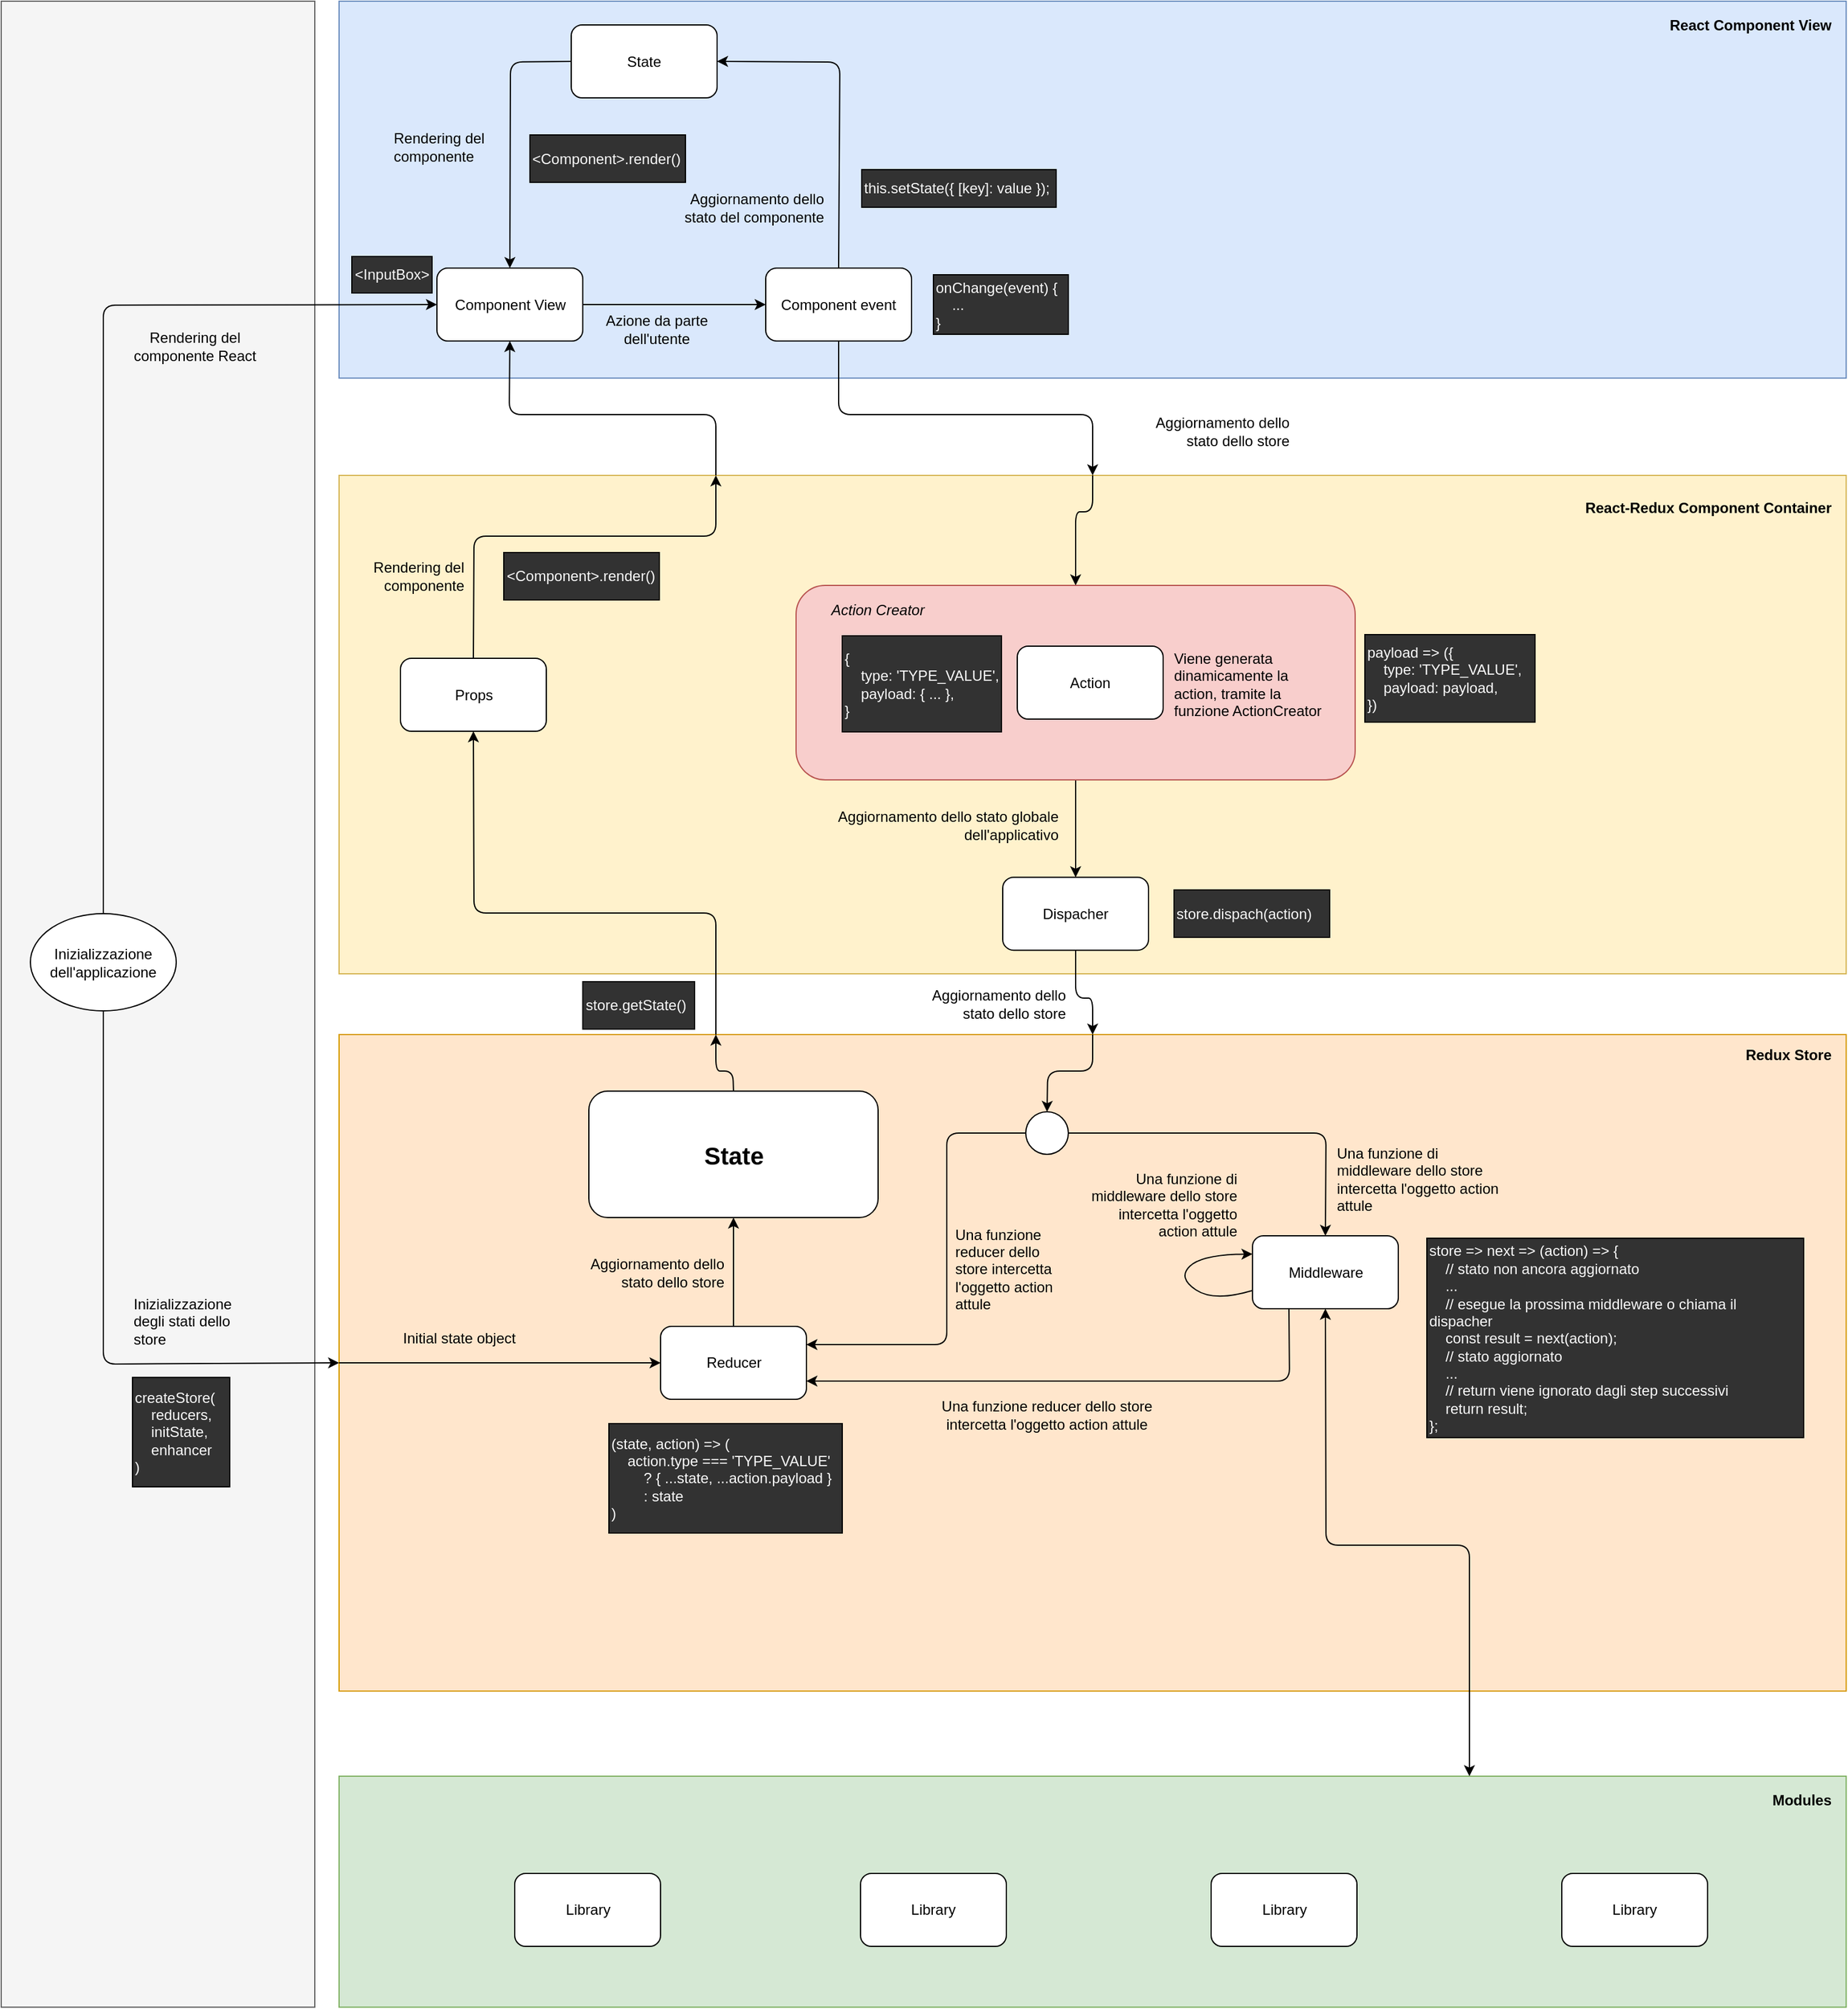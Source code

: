 <mxfile version="10.9.0"><diagram id="uriUVrd0mibFZnge7TzD" name="Page-1"><mxGraphModel dx="1010" dy="555" grid="1" gridSize="10" guides="1" tooltips="1" connect="1" arrows="1" fold="1" page="1" pageScale="1" pageWidth="1654" pageHeight="2336" math="0" shadow="0"><root><mxCell id="0"/><mxCell id="1" parent="0"/><mxCell id="_n1DeUMZnaFZuRZi_ek6-73" value="" style="rounded=0;whiteSpace=wrap;html=1;fillColor=#ffe6cc;strokeColor=#d79b00;" parent="1" vertex="1"><mxGeometry x="310" y="880" width="1240" height="540" as="geometry"/></mxCell><mxCell id="_n1DeUMZnaFZuRZi_ek6-185" style="edgeStyle=orthogonalEdgeStyle;rounded=0;orthogonalLoop=1;jettySize=auto;html=1;exitX=0;exitY=0.5;exitDx=0;exitDy=0;entryX=0;entryY=0.5;entryDx=0;entryDy=0;fontSize=20;" parent="1" source="_n1DeUMZnaFZuRZi_ek6-73" target="GUiGkY_drSPfvhqUomxk-82" edge="1"><mxGeometry relative="1" as="geometry"/></mxCell><mxCell id="GUiGkY_drSPfvhqUomxk-37" value="" style="rounded=0;whiteSpace=wrap;html=1;fillColor=#fff2cc;strokeColor=#d6b656;" parent="1" vertex="1"><mxGeometry x="310" y="420" width="1240" height="410" as="geometry"/></mxCell><mxCell id="_n1DeUMZnaFZuRZi_ek6-64" style="edgeStyle=orthogonalEdgeStyle;rounded=0;orthogonalLoop=1;jettySize=auto;html=1;exitX=0.5;exitY=1;exitDx=0;exitDy=0;entryX=0.5;entryY=0;entryDx=0;entryDy=0;" parent="1" source="_n1DeUMZnaFZuRZi_ek6-49" target="_n1DeUMZnaFZuRZi_ek6-11" edge="1"><mxGeometry relative="1" as="geometry"/></mxCell><mxCell id="_n1DeUMZnaFZuRZi_ek6-49" value="" style="rounded=1;whiteSpace=wrap;html=1;align=left;fillColor=#f8cecc;strokeColor=#b85450;" parent="1" vertex="1"><mxGeometry x="686" y="510.5" width="460" height="160" as="geometry"/></mxCell><mxCell id="GUiGkY_drSPfvhqUomxk-43" value="" style="rounded=0;whiteSpace=wrap;html=1;fillColor=#d5e8d4;strokeColor=#82b366;" parent="1" vertex="1"><mxGeometry x="310" y="1490" width="1240" height="190" as="geometry"/></mxCell><mxCell id="GUiGkY_drSPfvhqUomxk-91" value="" style="rounded=0;whiteSpace=wrap;html=1;fillColor=#f5f5f5;align=left;strokeColor=#666666;fontColor=#333333;" parent="1" vertex="1"><mxGeometry x="32" y="30" width="258" height="1650" as="geometry"/></mxCell><mxCell id="GUiGkY_drSPfvhqUomxk-38" value="" style="rounded=0;whiteSpace=wrap;html=1;fillColor=#dae8fc;strokeColor=#6c8ebf;" parent="1" vertex="1"><mxGeometry x="310" y="30" width="1240" height="310" as="geometry"/></mxCell><mxCell id="GUiGkY_drSPfvhqUomxk-2" value="Component event" style="rounded=1;whiteSpace=wrap;html=1;" parent="1" vertex="1"><mxGeometry x="661" y="249.5" width="120" height="60" as="geometry"/></mxCell><mxCell id="GUiGkY_drSPfvhqUomxk-8" style="edgeStyle=orthogonalEdgeStyle;rounded=0;orthogonalLoop=1;jettySize=auto;html=1;exitX=1;exitY=0.5;exitDx=0;exitDy=0;entryX=0;entryY=0.5;entryDx=0;entryDy=0;" parent="1" source="GUiGkY_drSPfvhqUomxk-3" target="GUiGkY_drSPfvhqUomxk-2" edge="1"><mxGeometry relative="1" as="geometry"/></mxCell><mxCell id="GUiGkY_drSPfvhqUomxk-3" value="&lt;div&gt;Component View&lt;/div&gt;" style="rounded=1;whiteSpace=wrap;html=1;" parent="1" vertex="1"><mxGeometry x="390.5" y="249.5" width="120" height="60" as="geometry"/></mxCell><mxCell id="GUiGkY_drSPfvhqUomxk-33" value="Library" style="rounded=1;whiteSpace=wrap;html=1;" parent="1" vertex="1"><mxGeometry x="1027.5" y="1570" width="120" height="60" as="geometry"/></mxCell><mxCell id="GUiGkY_drSPfvhqUomxk-45" value="React Component View" style="text;html=1;strokeColor=none;fillColor=none;align=right;verticalAlign=middle;whiteSpace=wrap;rounded=0;fontStyle=1" parent="1" vertex="1"><mxGeometry x="1370" y="39.5" width="170" height="20" as="geometry"/></mxCell><mxCell id="GUiGkY_drSPfvhqUomxk-46" value="Modules" style="text;html=1;strokeColor=none;fillColor=none;align=right;verticalAlign=middle;whiteSpace=wrap;rounded=0;fontStyle=1" parent="1" vertex="1"><mxGeometry x="1470" y="1500" width="70" height="20" as="geometry"/></mxCell><mxCell id="GUiGkY_drSPfvhqUomxk-54" value="State" style="rounded=1;whiteSpace=wrap;html=1;" parent="1" vertex="1"><mxGeometry x="501" y="49.5" width="120" height="60" as="geometry"/></mxCell><mxCell id="GUiGkY_drSPfvhqUomxk-66" value="Azione da parte dell'utente" style="text;html=1;strokeColor=none;fillColor=none;align=center;verticalAlign=middle;whiteSpace=wrap;rounded=0;" parent="1" vertex="1"><mxGeometry x="508.5" y="289.5" width="125" height="20" as="geometry"/></mxCell><mxCell id="GUiGkY_drSPfvhqUomxk-67" value="Aggiornamento dello stato del componente" style="text;html=1;strokeColor=none;fillColor=none;align=right;verticalAlign=middle;whiteSpace=wrap;rounded=0;" parent="1" vertex="1"><mxGeometry x="581" y="189.5" width="130" height="20" as="geometry"/></mxCell><mxCell id="GUiGkY_drSPfvhqUomxk-74" value="&lt;div&gt;Rendering del componente React&lt;br&gt;&lt;/div&gt;" style="text;html=1;strokeColor=none;fillColor=none;align=center;verticalAlign=middle;whiteSpace=wrap;rounded=0;" parent="1" vertex="1"><mxGeometry x="128.5" y="304" width="125" height="20" as="geometry"/></mxCell><mxCell id="GUiGkY_drSPfvhqUomxk-77" value="&lt;div align=&quot;center&quot;&gt;Inizializzazione dell'applicazione&lt;br&gt;&lt;/div&gt;" style="ellipse;whiteSpace=wrap;html=1;rounded=0;fillColor=#ffffff;align=center;" parent="1" vertex="1"><mxGeometry x="56" y="780.5" width="120" height="80" as="geometry"/></mxCell><mxCell id="_n1DeUMZnaFZuRZi_ek6-186" style="edgeStyle=orthogonalEdgeStyle;rounded=0;orthogonalLoop=1;jettySize=auto;html=1;exitX=0.5;exitY=0;exitDx=0;exitDy=0;entryX=0.5;entryY=1;entryDx=0;entryDy=0;fontSize=20;" parent="1" source="GUiGkY_drSPfvhqUomxk-82" target="GUiGkY_drSPfvhqUomxk-83" edge="1"><mxGeometry relative="1" as="geometry"/></mxCell><mxCell id="GUiGkY_drSPfvhqUomxk-82" value="Reducer" style="rounded=1;whiteSpace=wrap;html=1;" parent="1" vertex="1"><mxGeometry x="574.5" y="1120" width="120" height="60" as="geometry"/></mxCell><mxCell id="GUiGkY_drSPfvhqUomxk-83" value="State" style="rounded=1;whiteSpace=wrap;html=1;fontStyle=1;fontSize=20;" parent="1" vertex="1"><mxGeometry x="515.5" y="926.5" width="238" height="104" as="geometry"/></mxCell><mxCell id="GUiGkY_drSPfvhqUomxk-88" value="&lt;div&gt;Rendering del componente&lt;/div&gt;" style="text;html=1;strokeColor=none;fillColor=none;align=left;verticalAlign=middle;whiteSpace=wrap;rounded=0;" parent="1" vertex="1"><mxGeometry x="352.5" y="140" width="79" height="20" as="geometry"/></mxCell><mxCell id="GUiGkY_drSPfvhqUomxk-89" value="&lt;div&gt;Rendering del componente&lt;/div&gt;" style="text;html=1;strokeColor=none;fillColor=none;align=right;verticalAlign=middle;whiteSpace=wrap;rounded=0;" parent="1" vertex="1"><mxGeometry x="330" y="489.5" width="85" height="27" as="geometry"/></mxCell><mxCell id="GUiGkY_drSPfvhqUomxk-93" value="Una funzione reducer dello store intercetta l'oggetto action attule" style="text;html=1;strokeColor=none;fillColor=none;align=left;verticalAlign=middle;whiteSpace=wrap;rounded=0;" parent="1" vertex="1"><mxGeometry x="815" y="1026" width="95" height="94" as="geometry"/></mxCell><mxCell id="GUiGkY_drSPfvhqUomxk-94" value="&lt;div align=&quot;right&quot;&gt;Aggiornamento dello stato dello store&lt;br&gt;&lt;/div&gt;" style="text;html=1;strokeColor=none;fillColor=none;align=right;verticalAlign=middle;whiteSpace=wrap;rounded=0;" parent="1" vertex="1"><mxGeometry x="513" y="1050.5" width="116" height="50" as="geometry"/></mxCell><mxCell id="GUiGkY_drSPfvhqUomxk-103" value="React-Redux Component Container" style="text;html=1;strokeColor=none;fillColor=none;align=right;verticalAlign=middle;whiteSpace=wrap;rounded=0;fontStyle=1" parent="1" vertex="1"><mxGeometry x="1310" y="436.5" width="230" height="20" as="geometry"/></mxCell><mxCell id="GUiGkY_drSPfvhqUomxk-112" value="" style="endArrow=classic;html=1;exitX=0.5;exitY=0;exitDx=0;exitDy=0;entryX=1;entryY=0.5;entryDx=0;entryDy=0;" parent="1" source="GUiGkY_drSPfvhqUomxk-2" target="GUiGkY_drSPfvhqUomxk-54" edge="1"><mxGeometry width="50" height="50" relative="1" as="geometry"><mxPoint x="906" y="142.5" as="sourcePoint"/><mxPoint x="816" y="242.5" as="targetPoint"/><Array as="points"><mxPoint x="722" y="80"/></Array></mxGeometry></mxCell><mxCell id="GUiGkY_drSPfvhqUomxk-113" value="" style="endArrow=classic;html=1;exitX=0;exitY=0.5;exitDx=0;exitDy=0;entryX=0.5;entryY=0;entryDx=0;entryDy=0;" parent="1" source="GUiGkY_drSPfvhqUomxk-54" target="GUiGkY_drSPfvhqUomxk-3" edge="1"><mxGeometry width="50" height="50" relative="1" as="geometry"><mxPoint x="438.5" y="119.5" as="sourcePoint"/><mxPoint x="348.5" y="219.5" as="targetPoint"/><Array as="points"><mxPoint x="451" y="80"/></Array></mxGeometry></mxCell><mxCell id="GUiGkY_drSPfvhqUomxk-115" value="" style="endArrow=classic;html=1;exitX=0.5;exitY=0;exitDx=0;exitDy=0;entryX=0;entryY=0.5;entryDx=0;entryDy=0;" parent="1" source="GUiGkY_drSPfvhqUomxk-77" target="GUiGkY_drSPfvhqUomxk-3" edge="1"><mxGeometry width="50" height="50" relative="1" as="geometry"><mxPoint x="208.5" y="491.5" as="sourcePoint"/><mxPoint x="258.5" y="441.5" as="targetPoint"/><Array as="points"><mxPoint x="116" y="280"/></Array></mxGeometry></mxCell><mxCell id="GUiGkY_drSPfvhqUomxk-125" value="Viene generata dinamicamente la action, tramite la funzione ActionCreator" style="text;html=1;strokeColor=none;fillColor=none;align=left;verticalAlign=middle;whiteSpace=wrap;rounded=0;" parent="1" vertex="1"><mxGeometry x="994.5" y="541.5" width="134" height="100" as="geometry"/></mxCell><mxCell id="GUiGkY_drSPfvhqUomxk-130" value="&lt;div&gt;this.setState({ [key]: value });&lt;/div&gt;" style="rounded=0;whiteSpace=wrap;html=1;fillColor=#323232;align=left;fontColor=#f9f9f9;" parent="1" vertex="1"><mxGeometry x="740" y="168.5" width="160" height="31" as="geometry"/></mxCell><mxCell id="GUiGkY_drSPfvhqUomxk-135" value="&lt;div&gt;{&lt;/div&gt;&lt;div&gt;&amp;nbsp;&amp;nbsp;&amp;nbsp; type: 'TYPE_VALUE',&lt;/div&gt;&lt;div&gt;&amp;nbsp;&amp;nbsp;&amp;nbsp; payload: { ... },&lt;br&gt;&lt;/div&gt;&lt;div&gt;}&lt;br&gt;&lt;/div&gt;" style="rounded=0;whiteSpace=wrap;html=1;fillColor=#323232;align=left;fontColor=#f9f9f9;" parent="1" vertex="1"><mxGeometry x="724" y="552" width="131" height="79" as="geometry"/></mxCell><mxCell id="GUiGkY_drSPfvhqUomxk-140" value="&lt;div&gt;(state, action) =&amp;gt; (&lt;/div&gt;&lt;div&gt;&amp;nbsp;&amp;nbsp;&amp;nbsp; action.type === 'TYPE_VALUE'&lt;/div&gt;&lt;div&gt;&amp;nbsp;&amp;nbsp;&amp;nbsp;&amp;nbsp;&amp;nbsp;&amp;nbsp;&amp;nbsp; ? { ...state, ...action.payload }&lt;/div&gt;&lt;div&gt;&amp;nbsp;&amp;nbsp;&amp;nbsp;&amp;nbsp;&amp;nbsp;&amp;nbsp;&amp;nbsp; : state&lt;/div&gt;&lt;div&gt;)&lt;br&gt;&lt;/div&gt;" style="rounded=0;whiteSpace=wrap;html=1;fillColor=#323232;align=left;fontColor=#f9f9f9;" parent="1" vertex="1"><mxGeometry x="532" y="1200" width="192" height="90" as="geometry"/></mxCell><mxCell id="_n1DeUMZnaFZuRZi_ek6-1" value="&lt;div&gt;onChange(event) {&lt;/div&gt;&lt;div&gt;&amp;nbsp;&amp;nbsp;&amp;nbsp; ...&lt;/div&gt;&lt;div&gt;}&lt;/div&gt;" style="rounded=0;whiteSpace=wrap;html=1;fillColor=#323232;align=left;fontColor=#f9f9f9;" parent="1" vertex="1"><mxGeometry x="799" y="255" width="111" height="49" as="geometry"/></mxCell><mxCell id="_n1DeUMZnaFZuRZi_ek6-2" value="&amp;lt;InputBox&amp;gt;" style="rounded=0;whiteSpace=wrap;html=1;fillColor=#323232;align=left;fontColor=#f9f9f9;" parent="1" vertex="1"><mxGeometry x="320.5" y="240" width="66" height="30" as="geometry"/></mxCell><mxCell id="_n1DeUMZnaFZuRZi_ek6-7" value="&amp;lt;Component&amp;gt;.render()" style="rounded=0;whiteSpace=wrap;html=1;fillColor=#323232;align=left;fontColor=#f9f9f9;" parent="1" vertex="1"><mxGeometry x="445.5" y="483.5" width="128" height="39" as="geometry"/></mxCell><mxCell id="_n1DeUMZnaFZuRZi_ek6-11" value="Dispacher" style="rounded=1;whiteSpace=wrap;html=1;fontStyle=0" parent="1" vertex="1"><mxGeometry x="856" y="750.588" width="120" height="60" as="geometry"/></mxCell><mxCell id="_n1DeUMZnaFZuRZi_ek6-17" value="store.dispach(action)" style="rounded=0;whiteSpace=wrap;html=1;fillColor=#323232;align=left;fontColor=#f9f9f9;" parent="1" vertex="1"><mxGeometry x="997" y="761" width="128" height="39" as="geometry"/></mxCell><mxCell id="_n1DeUMZnaFZuRZi_ek6-20" value="Aggiornamento dello stato globale dell'applicativo" style="text;html=1;strokeColor=none;fillColor=none;align=right;verticalAlign=middle;whiteSpace=wrap;rounded=0;" parent="1" vertex="1"><mxGeometry x="650" y="690" width="254" height="35" as="geometry"/></mxCell><mxCell id="_n1DeUMZnaFZuRZi_ek6-50" value="Action" style="rounded=1;whiteSpace=wrap;html=1;" parent="1" vertex="1"><mxGeometry x="868" y="560.5" width="120" height="60" as="geometry"/></mxCell><mxCell id="_n1DeUMZnaFZuRZi_ek6-54" value="Action Creator" style="text;html=1;strokeColor=none;fillColor=none;align=left;verticalAlign=middle;whiteSpace=wrap;rounded=0;fontStyle=2" parent="1" vertex="1"><mxGeometry x="713" y="519.5" width="86" height="22" as="geometry"/></mxCell><mxCell id="_n1DeUMZnaFZuRZi_ek6-55" value="&lt;div&gt;payload =&amp;gt; ({&lt;/div&gt;&lt;div&gt;&amp;nbsp;&amp;nbsp;&amp;nbsp; type: 'TYPE_VALUE',&lt;/div&gt;&lt;div&gt;&amp;nbsp;&amp;nbsp;&amp;nbsp; payload: payload,&lt;br&gt;&lt;/div&gt;&lt;div&gt;})&lt;br&gt;&lt;/div&gt;" style="rounded=0;whiteSpace=wrap;html=1;fillColor=#323232;align=left;fontColor=#f9f9f9;" parent="1" vertex="1"><mxGeometry x="1154" y="551" width="140" height="72" as="geometry"/></mxCell><mxCell id="_n1DeUMZnaFZuRZi_ek6-70" value="store.getState()" style="rounded=0;whiteSpace=wrap;html=1;fillColor=#323232;align=left;fontColor=#f9f9f9;" parent="1" vertex="1"><mxGeometry x="510.5" y="836.5" width="92" height="39" as="geometry"/></mxCell><mxCell id="_n1DeUMZnaFZuRZi_ek6-74" value="Redux Store" style="text;html=1;strokeColor=none;fillColor=none;align=right;verticalAlign=middle;whiteSpace=wrap;rounded=0;fontStyle=1" parent="1" vertex="1"><mxGeometry x="1450" y="886.5" width="90" height="20" as="geometry"/></mxCell><mxCell id="_n1DeUMZnaFZuRZi_ek6-106" value="Aggiornamento dello stato dello store" style="text;html=1;strokeColor=none;fillColor=none;align=right;verticalAlign=middle;whiteSpace=wrap;rounded=0;" parent="1" vertex="1"><mxGeometry x="976" y="370" width="118" height="27" as="geometry"/></mxCell><mxCell id="_n1DeUMZnaFZuRZi_ek6-114" value="Aggiornamento dello stato dello store" style="text;html=1;strokeColor=none;fillColor=none;align=right;verticalAlign=middle;whiteSpace=wrap;rounded=0;" parent="1" vertex="1"><mxGeometry x="792" y="841.5" width="118" height="27" as="geometry"/></mxCell><mxCell id="_n1DeUMZnaFZuRZi_ek6-121" value="Props" style="rounded=1;whiteSpace=wrap;html=1;" parent="1" vertex="1"><mxGeometry x="360.5" y="570.5" width="120" height="60" as="geometry"/></mxCell><mxCell id="_n1DeUMZnaFZuRZi_ek6-125" value="&amp;lt;Component&amp;gt;.render()" style="rounded=0;whiteSpace=wrap;html=1;fillColor=#323232;align=left;fontColor=#f9f9f9;" parent="1" vertex="1"><mxGeometry x="467" y="140" width="128" height="39" as="geometry"/></mxCell><mxCell id="_n1DeUMZnaFZuRZi_ek6-126" value="" style="endArrow=classic;html=1;exitX=0.5;exitY=1;exitDx=0;exitDy=0;entryX=0;entryY=0.5;entryDx=0;entryDy=0;" parent="1" source="GUiGkY_drSPfvhqUomxk-77" target="_n1DeUMZnaFZuRZi_ek6-73" edge="1"><mxGeometry width="50" height="50" relative="1" as="geometry"><mxPoint x="340" y="1190" as="sourcePoint"/><mxPoint x="390" y="1140" as="targetPoint"/><Array as="points"><mxPoint x="116" y="1151"/></Array></mxGeometry></mxCell><mxCell id="_n1DeUMZnaFZuRZi_ek6-127" value="Inizializzazione degli stati dello store" style="text;html=1;strokeColor=none;fillColor=none;align=left;verticalAlign=middle;whiteSpace=wrap;rounded=0;" parent="1" vertex="1"><mxGeometry x="139" y="1097.5" width="104" height="36" as="geometry"/></mxCell><mxCell id="_n1DeUMZnaFZuRZi_ek6-136" value="" style="endArrow=classic;html=1;exitX=0.5;exitY=1;exitDx=0;exitDy=0;entryX=0.5;entryY=0;entryDx=0;entryDy=0;" parent="1" source="GUiGkY_drSPfvhqUomxk-2" target="GUiGkY_drSPfvhqUomxk-37" edge="1"><mxGeometry width="50" height="50" relative="1" as="geometry"><mxPoint x="830" y="390" as="sourcePoint"/><mxPoint x="880" y="340" as="targetPoint"/><Array as="points"><mxPoint x="721" y="370"/><mxPoint x="930" y="370"/></Array></mxGeometry></mxCell><mxCell id="_n1DeUMZnaFZuRZi_ek6-139" value="" style="endArrow=classic;html=1;exitX=0.25;exitY=0;exitDx=0;exitDy=0;entryX=0.5;entryY=1;entryDx=0;entryDy=0;" parent="1" source="_n1DeUMZnaFZuRZi_ek6-73" target="_n1DeUMZnaFZuRZi_ek6-121" edge="1"><mxGeometry width="50" height="50" relative="1" as="geometry"><mxPoint x="510" y="850" as="sourcePoint"/><mxPoint x="560" y="800" as="targetPoint"/><Array as="points"><mxPoint x="620" y="780"/><mxPoint x="421" y="780"/></Array></mxGeometry></mxCell><mxCell id="_n1DeUMZnaFZuRZi_ek6-142" value="" style="endArrow=classic;html=1;exitX=0.5;exitY=1;exitDx=0;exitDy=0;entryX=0.5;entryY=0;entryDx=0;entryDy=0;" parent="1" source="_n1DeUMZnaFZuRZi_ek6-11" target="_n1DeUMZnaFZuRZi_ek6-73" edge="1"><mxGeometry width="50" height="50" relative="1" as="geometry"><mxPoint x="1010" y="860" as="sourcePoint"/><mxPoint x="1060" y="810" as="targetPoint"/><Array as="points"><mxPoint x="916" y="850"/><mxPoint x="930" y="850"/></Array></mxGeometry></mxCell><mxCell id="_n1DeUMZnaFZuRZi_ek6-146" value="&lt;div align=&quot;center&quot;&gt;Middleware&lt;/div&gt;" style="rounded=1;whiteSpace=wrap;html=1;" parent="1" vertex="1"><mxGeometry x="1061.5" y="1045.5" width="120" height="60" as="geometry"/></mxCell><mxCell id="_n1DeUMZnaFZuRZi_ek6-147" value="Una funzione di middleware dello store intercetta l'oggetto action attule" style="text;html=1;strokeColor=none;fillColor=none;align=left;verticalAlign=middle;whiteSpace=wrap;rounded=0;" parent="1" vertex="1"><mxGeometry x="1128.5" y="961" width="147" height="75" as="geometry"/></mxCell><mxCell id="_n1DeUMZnaFZuRZi_ek6-149" value="&lt;div&gt;&lt;div&gt;&lt;span&gt;store&lt;/span&gt;&lt;span&gt; =&amp;gt; &lt;/span&gt;&lt;span&gt;next&lt;/span&gt;&lt;span&gt; =&amp;gt;&lt;/span&gt;&lt;span&gt; (&lt;/span&gt;&lt;span&gt;action&lt;/span&gt;&lt;span&gt;) &lt;/span&gt;&lt;span&gt;=&amp;gt;&lt;/span&gt;&lt;span&gt; {&lt;/span&gt;&lt;/div&gt;&lt;div&gt;&lt;span&gt;&amp;nbsp;&amp;nbsp;&amp;nbsp; // stato non ancora aggiornato&lt;br&gt;&lt;/span&gt;&lt;/div&gt;&lt;div&gt;&lt;span&gt;&amp;nbsp;&amp;nbsp;&amp;nbsp; ...&lt;/span&gt;&lt;/div&gt;&lt;div&gt;&lt;span&gt;&amp;nbsp;&amp;nbsp;&amp;nbsp; // esegue la prossima middleware o chiama il dispacher&lt;/span&gt;&lt;br&gt;&lt;/div&gt;&lt;div&gt;&lt;span&gt;&amp;nbsp;&amp;nbsp;&amp;nbsp; const&lt;/span&gt;&lt;span&gt; result&lt;/span&gt;&lt;span&gt; =&lt;/span&gt;&lt;span&gt; next&lt;/span&gt;&lt;span&gt;(&lt;/span&gt;&lt;span&gt;action&lt;/span&gt;&lt;span&gt;);&lt;/span&gt;&lt;/div&gt;&amp;nbsp;&amp;nbsp;&amp;nbsp; // stato aggiornato&lt;br&gt;&lt;/div&gt;&lt;div&gt;&amp;nbsp;&amp;nbsp;&amp;nbsp; ...&lt;/div&gt;&lt;div&gt;&amp;nbsp;&amp;nbsp;&amp;nbsp; // return viene ignorato dagli step successivi&lt;br&gt;&lt;div&gt;&lt;span&gt;&amp;nbsp;&amp;nbsp;&amp;nbsp; return&lt;/span&gt;&lt;span&gt; result&lt;/span&gt;&lt;span&gt;;&lt;/span&gt;&lt;/div&gt;&lt;div&gt;&lt;span&gt;};&lt;/span&gt;&lt;/div&gt;&lt;/div&gt;" style="rounded=0;whiteSpace=wrap;html=1;fillColor=#323232;align=left;fontColor=#f9f9f9;" parent="1" vertex="1"><mxGeometry x="1205" y="1047.5" width="310" height="164" as="geometry"/></mxCell><mxCell id="_n1DeUMZnaFZuRZi_ek6-166" value="&lt;div&gt;createStore(&lt;/div&gt;&lt;div&gt;&amp;nbsp;&amp;nbsp;&amp;nbsp; reducers,&lt;/div&gt;&lt;div&gt;&amp;nbsp;&amp;nbsp;&amp;nbsp; initState,&lt;br&gt;&lt;div&gt;&lt;div&gt;&lt;span&gt;&amp;nbsp;&amp;nbsp;&amp;nbsp; enhancer&lt;/span&gt;&lt;/div&gt;&lt;/div&gt;&lt;/div&gt;&lt;div&gt;)&lt;/div&gt;" style="rounded=0;whiteSpace=wrap;html=1;fillColor=#323232;align=left;fontColor=#f9f9f9;" parent="1" vertex="1"><mxGeometry x="140" y="1162" width="80" height="90" as="geometry"/></mxCell><mxCell id="_n1DeUMZnaFZuRZi_ek6-169" value="Initial state object" style="text;html=1;strokeColor=none;fillColor=none;align=center;verticalAlign=middle;whiteSpace=wrap;rounded=0;" parent="1" vertex="1"><mxGeometry x="351" y="1120" width="116" height="20" as="geometry"/></mxCell><mxCell id="_n1DeUMZnaFZuRZi_ek6-175" value="" style="endArrow=classic;html=1;entryX=0.5;entryY=0;entryDx=0;entryDy=0;exitX=0.5;exitY=0;exitDx=0;exitDy=0;" parent="1" source="GUiGkY_drSPfvhqUomxk-37" target="_n1DeUMZnaFZuRZi_ek6-49" edge="1"><mxGeometry width="50" height="50" relative="1" as="geometry"><mxPoint x="960" y="490" as="sourcePoint"/><mxPoint x="1010" y="440" as="targetPoint"/><Array as="points"><mxPoint x="930" y="450"/><mxPoint x="916" y="450"/></Array></mxGeometry></mxCell><mxCell id="_n1DeUMZnaFZuRZi_ek6-178" value="" style="endArrow=classic;html=1;entryX=0.25;entryY=0;entryDx=0;entryDy=0;exitX=0.5;exitY=0;exitDx=0;exitDy=0;" parent="1" source="_n1DeUMZnaFZuRZi_ek6-121" target="GUiGkY_drSPfvhqUomxk-37" edge="1"><mxGeometry width="50" height="50" relative="1" as="geometry"><mxPoint x="460" y="550" as="sourcePoint"/><mxPoint x="510" y="500" as="targetPoint"/><Array as="points"><mxPoint x="421" y="470"/><mxPoint x="620" y="470"/></Array></mxGeometry></mxCell><mxCell id="_n1DeUMZnaFZuRZi_ek6-181" value="" style="endArrow=classic;html=1;exitX=0.25;exitY=0;exitDx=0;exitDy=0;entryX=0.5;entryY=1;entryDx=0;entryDy=0;" parent="1" source="GUiGkY_drSPfvhqUomxk-37" target="GUiGkY_drSPfvhqUomxk-3" edge="1"><mxGeometry width="50" height="50" relative="1" as="geometry"><mxPoint x="610" y="380" as="sourcePoint"/><mxPoint x="660" y="330" as="targetPoint"/><Array as="points"><mxPoint x="620" y="370"/><mxPoint x="450" y="370"/></Array></mxGeometry></mxCell><mxCell id="_n1DeUMZnaFZuRZi_ek6-183" value="" style="endArrow=classic;html=1;fontSize=20;exitX=0.5;exitY=0;exitDx=0;exitDy=0;entryX=0.25;entryY=0;entryDx=0;entryDy=0;" parent="1" source="GUiGkY_drSPfvhqUomxk-83" target="_n1DeUMZnaFZuRZi_ek6-73" edge="1"><mxGeometry width="50" height="50" relative="1" as="geometry"><mxPoint x="630" y="1010" as="sourcePoint"/><mxPoint x="680" y="960" as="targetPoint"/><Array as="points"><mxPoint x="634" y="910"/><mxPoint x="620" y="910"/></Array></mxGeometry></mxCell><mxCell id="_n1DeUMZnaFZuRZi_ek6-188" value="" style="ellipse;whiteSpace=wrap;html=1;aspect=fixed;fontSize=20;align=right;" parent="1" vertex="1"><mxGeometry x="875" y="943.5" width="35" height="35" as="geometry"/></mxCell><mxCell id="_n1DeUMZnaFZuRZi_ek6-189" value="" style="endArrow=classic;html=1;fontSize=20;exitX=0.5;exitY=0;exitDx=0;exitDy=0;entryX=0.5;entryY=0;entryDx=0;entryDy=0;" parent="1" source="_n1DeUMZnaFZuRZi_ek6-73" target="_n1DeUMZnaFZuRZi_ek6-188" edge="1"><mxGeometry width="50" height="50" relative="1" as="geometry"><mxPoint x="960" y="1030" as="sourcePoint"/><mxPoint x="1010" y="980" as="targetPoint"/><Array as="points"><mxPoint x="930" y="910"/><mxPoint x="893" y="910"/></Array></mxGeometry></mxCell><mxCell id="_n1DeUMZnaFZuRZi_ek6-190" value="" style="endArrow=classic;html=1;fontSize=20;exitX=0;exitY=0.5;exitDx=0;exitDy=0;entryX=1;entryY=0.25;entryDx=0;entryDy=0;" parent="1" source="_n1DeUMZnaFZuRZi_ek6-188" target="GUiGkY_drSPfvhqUomxk-82" edge="1"><mxGeometry width="50" height="50" relative="1" as="geometry"><mxPoint x="900" y="1070" as="sourcePoint"/><mxPoint x="950" y="1020" as="targetPoint"/><Array as="points"><mxPoint x="810" y="961"/><mxPoint x="810" y="1135"/></Array></mxGeometry></mxCell><mxCell id="_n1DeUMZnaFZuRZi_ek6-211" value="Una funzione reducer dello store intercetta l'oggetto action attule" style="text;html=1;strokeColor=none;fillColor=none;align=center;verticalAlign=middle;whiteSpace=wrap;rounded=0;" parent="1" vertex="1"><mxGeometry x="788" y="1174.5" width="209" height="37" as="geometry"/></mxCell><mxCell id="_n1DeUMZnaFZuRZi_ek6-212" value="" style="endArrow=classic;html=1;fontSize=20;exitX=1;exitY=0.5;exitDx=0;exitDy=0;entryX=0.5;entryY=0;entryDx=0;entryDy=0;" parent="1" source="_n1DeUMZnaFZuRZi_ek6-188" target="_n1DeUMZnaFZuRZi_ek6-146" edge="1"><mxGeometry width="50" height="50" relative="1" as="geometry"><mxPoint x="940" y="1080" as="sourcePoint"/><mxPoint x="990" y="1030" as="targetPoint"/><Array as="points"><mxPoint x="1122" y="961"/></Array></mxGeometry></mxCell><mxCell id="_n1DeUMZnaFZuRZi_ek6-215" value="" style="endArrow=classic;html=1;fontSize=20;entryX=1;entryY=0.75;entryDx=0;entryDy=0;exitX=0.25;exitY=1;exitDx=0;exitDy=0;" parent="1" source="_n1DeUMZnaFZuRZi_ek6-146" target="GUiGkY_drSPfvhqUomxk-82" edge="1"><mxGeometry width="50" height="50" relative="1" as="geometry"><mxPoint x="1010" y="1150" as="sourcePoint"/><mxPoint x="1060" y="1100" as="targetPoint"/><Array as="points"><mxPoint x="1092" y="1165"/></Array></mxGeometry></mxCell><mxCell id="_n1DeUMZnaFZuRZi_ek6-216" value="" style="curved=1;endArrow=classic;html=1;fontSize=20;exitX=0;exitY=0.75;exitDx=0;exitDy=0;entryX=0;entryY=0.25;entryDx=0;entryDy=0;" parent="1" source="_n1DeUMZnaFZuRZi_ek6-146" target="_n1DeUMZnaFZuRZi_ek6-146" edge="1"><mxGeometry width="50" height="50" relative="1" as="geometry"><mxPoint x="980" y="1100" as="sourcePoint"/><mxPoint x="1030" y="1050" as="targetPoint"/><Array as="points"><mxPoint x="1030" y="1100"/><mxPoint x="1000" y="1080"/><mxPoint x="1020" y="1061"/></Array></mxGeometry></mxCell><mxCell id="_n1DeUMZnaFZuRZi_ek6-217" value="Una funzione di middleware dello store intercetta l'oggetto action attule" style="text;html=1;strokeColor=none;fillColor=none;align=right;verticalAlign=middle;whiteSpace=wrap;rounded=0;" parent="1" vertex="1"><mxGeometry x="921" y="988.5" width="130" height="62" as="geometry"/></mxCell><mxCell id="2xLfJkYGR4apHkAVt_mk-1" value="" style="endArrow=classic;startArrow=classic;html=1;entryX=0.5;entryY=1;entryDx=0;entryDy=0;exitX=0.75;exitY=0;exitDx=0;exitDy=0;" edge="1" parent="1" source="GUiGkY_drSPfvhqUomxk-43" target="_n1DeUMZnaFZuRZi_ek6-146"><mxGeometry width="50" height="50" relative="1" as="geometry"><mxPoint x="1120" y="1320" as="sourcePoint"/><mxPoint x="1170" y="1270" as="targetPoint"/><Array as="points"><mxPoint x="1240" y="1300"/><mxPoint x="1122" y="1300"/></Array></mxGeometry></mxCell><mxCell id="2xLfJkYGR4apHkAVt_mk-2" value="Library" style="rounded=1;whiteSpace=wrap;html=1;" vertex="1" parent="1"><mxGeometry x="454.5" y="1570" width="120" height="60" as="geometry"/></mxCell><mxCell id="2xLfJkYGR4apHkAVt_mk-3" value="Library" style="rounded=1;whiteSpace=wrap;html=1;" vertex="1" parent="1"><mxGeometry x="739" y="1570" width="120" height="60" as="geometry"/></mxCell><mxCell id="2xLfJkYGR4apHkAVt_mk-4" value="Library" style="rounded=1;whiteSpace=wrap;html=1;" vertex="1" parent="1"><mxGeometry x="1316" y="1570" width="120" height="60" as="geometry"/></mxCell></root></mxGraphModel></diagram></mxfile>